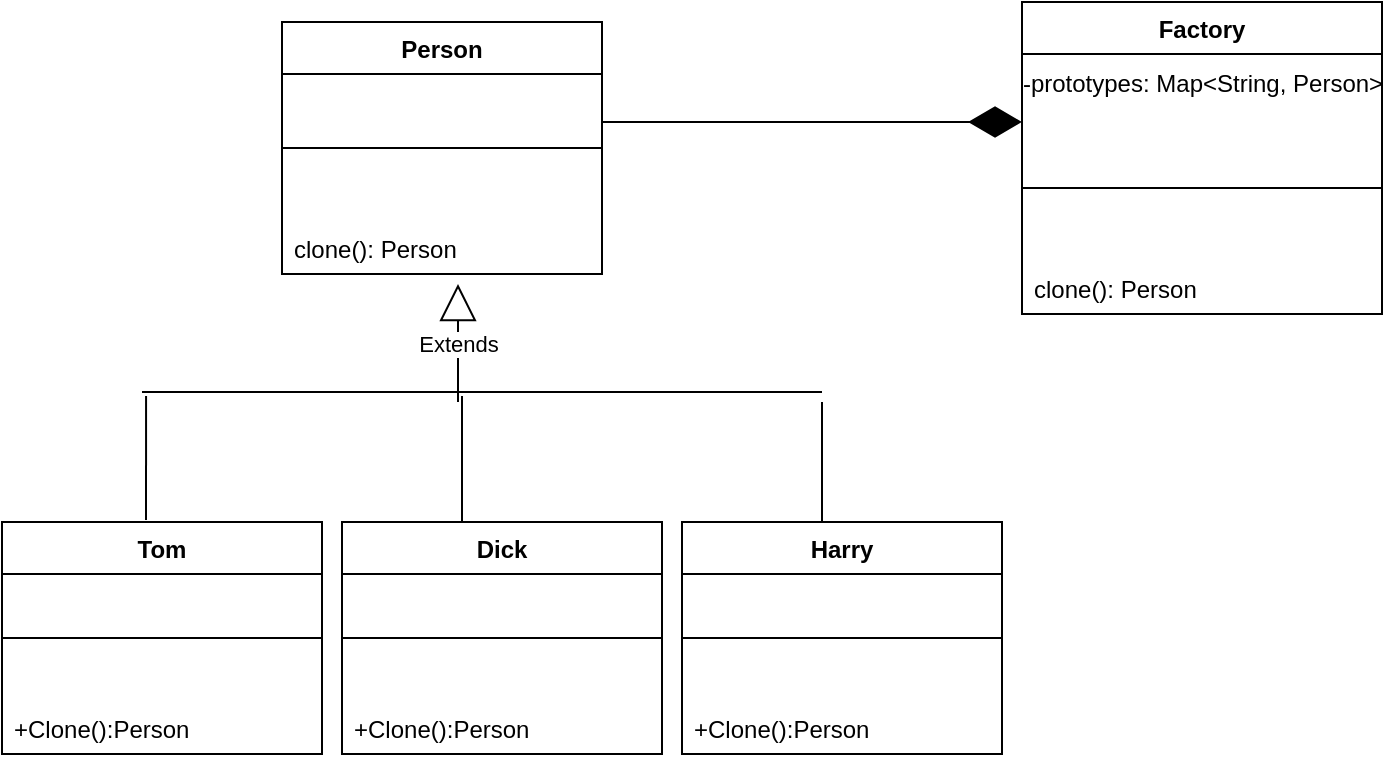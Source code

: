 <mxfile version="26.1.3">
  <diagram name="Página-1" id="sBUXVZyzEPE1HrLfA7ka">
    <mxGraphModel dx="1707" dy="500" grid="1" gridSize="10" guides="1" tooltips="1" connect="1" arrows="1" fold="1" page="1" pageScale="1" pageWidth="827" pageHeight="1169" math="0" shadow="0">
      <root>
        <mxCell id="0" />
        <mxCell id="1" parent="0" />
        <mxCell id="yekVJp_Jw-dM0RH70xi5-1" value="Person" style="swimlane;fontStyle=1;align=center;verticalAlign=top;childLayout=stackLayout;horizontal=1;startSize=26;horizontalStack=0;resizeParent=1;resizeParentMax=0;resizeLast=0;collapsible=1;marginBottom=0;whiteSpace=wrap;html=1;" vertex="1" parent="1">
          <mxGeometry x="120" y="50" width="160" height="126" as="geometry" />
        </mxCell>
        <mxCell id="yekVJp_Jw-dM0RH70xi5-3" value="" style="line;strokeWidth=1;fillColor=none;align=left;verticalAlign=middle;spacingTop=-1;spacingLeft=3;spacingRight=3;rotatable=0;labelPosition=right;points=[];portConstraint=eastwest;strokeColor=inherit;" vertex="1" parent="yekVJp_Jw-dM0RH70xi5-1">
          <mxGeometry y="26" width="160" height="74" as="geometry" />
        </mxCell>
        <mxCell id="yekVJp_Jw-dM0RH70xi5-4" value="clone(): Person" style="text;strokeColor=none;fillColor=none;align=left;verticalAlign=top;spacingLeft=4;spacingRight=4;overflow=hidden;rotatable=0;points=[[0,0.5],[1,0.5]];portConstraint=eastwest;whiteSpace=wrap;html=1;" vertex="1" parent="yekVJp_Jw-dM0RH70xi5-1">
          <mxGeometry y="100" width="160" height="26" as="geometry" />
        </mxCell>
        <mxCell id="yekVJp_Jw-dM0RH70xi5-5" value="Extends" style="endArrow=block;endSize=16;endFill=0;html=1;rounded=0;entryX=0.55;entryY=1.192;entryDx=0;entryDy=0;entryPerimeter=0;" edge="1" parent="1" target="yekVJp_Jw-dM0RH70xi5-4">
          <mxGeometry width="160" relative="1" as="geometry">
            <mxPoint x="208" y="240" as="sourcePoint" />
            <mxPoint x="260" y="220" as="targetPoint" />
          </mxGeometry>
        </mxCell>
        <mxCell id="yekVJp_Jw-dM0RH70xi5-8" value="" style="line;strokeWidth=1;rotatable=0;dashed=0;labelPosition=right;align=left;verticalAlign=middle;spacingTop=0;spacingLeft=6;points=[];portConstraint=eastwest;" vertex="1" parent="1">
          <mxGeometry x="50" y="230" width="340" height="10" as="geometry" />
        </mxCell>
        <mxCell id="yekVJp_Jw-dM0RH70xi5-9" value="Tom" style="swimlane;fontStyle=1;align=center;verticalAlign=top;childLayout=stackLayout;horizontal=1;startSize=26;horizontalStack=0;resizeParent=1;resizeParentMax=0;resizeLast=0;collapsible=1;marginBottom=0;whiteSpace=wrap;html=1;" vertex="1" parent="1">
          <mxGeometry x="-20" y="300" width="160" height="116" as="geometry" />
        </mxCell>
        <mxCell id="yekVJp_Jw-dM0RH70xi5-11" value="" style="line;strokeWidth=1;fillColor=none;align=left;verticalAlign=middle;spacingTop=-1;spacingLeft=3;spacingRight=3;rotatable=0;labelPosition=right;points=[];portConstraint=eastwest;strokeColor=inherit;" vertex="1" parent="yekVJp_Jw-dM0RH70xi5-9">
          <mxGeometry y="26" width="160" height="64" as="geometry" />
        </mxCell>
        <mxCell id="yekVJp_Jw-dM0RH70xi5-12" value="+Clone():Person" style="text;strokeColor=none;fillColor=none;align=left;verticalAlign=top;spacingLeft=4;spacingRight=4;overflow=hidden;rotatable=0;points=[[0,0.5],[1,0.5]];portConstraint=eastwest;whiteSpace=wrap;html=1;" vertex="1" parent="yekVJp_Jw-dM0RH70xi5-9">
          <mxGeometry y="90" width="160" height="26" as="geometry" />
        </mxCell>
        <mxCell id="yekVJp_Jw-dM0RH70xi5-13" value="Dick" style="swimlane;fontStyle=1;align=center;verticalAlign=top;childLayout=stackLayout;horizontal=1;startSize=26;horizontalStack=0;resizeParent=1;resizeParentMax=0;resizeLast=0;collapsible=1;marginBottom=0;whiteSpace=wrap;html=1;" vertex="1" parent="1">
          <mxGeometry x="150" y="300" width="160" height="116" as="geometry" />
        </mxCell>
        <mxCell id="yekVJp_Jw-dM0RH70xi5-15" value="" style="line;strokeWidth=1;fillColor=none;align=left;verticalAlign=middle;spacingTop=-1;spacingLeft=3;spacingRight=3;rotatable=0;labelPosition=right;points=[];portConstraint=eastwest;strokeColor=inherit;" vertex="1" parent="yekVJp_Jw-dM0RH70xi5-13">
          <mxGeometry y="26" width="160" height="64" as="geometry" />
        </mxCell>
        <mxCell id="yekVJp_Jw-dM0RH70xi5-16" value="+Clone():Person" style="text;strokeColor=none;fillColor=none;align=left;verticalAlign=top;spacingLeft=4;spacingRight=4;overflow=hidden;rotatable=0;points=[[0,0.5],[1,0.5]];portConstraint=eastwest;whiteSpace=wrap;html=1;" vertex="1" parent="yekVJp_Jw-dM0RH70xi5-13">
          <mxGeometry y="90" width="160" height="26" as="geometry" />
        </mxCell>
        <mxCell id="yekVJp_Jw-dM0RH70xi5-17" value="Harry" style="swimlane;fontStyle=1;align=center;verticalAlign=top;childLayout=stackLayout;horizontal=1;startSize=26;horizontalStack=0;resizeParent=1;resizeParentMax=0;resizeLast=0;collapsible=1;marginBottom=0;whiteSpace=wrap;html=1;" vertex="1" parent="1">
          <mxGeometry x="320" y="300" width="160" height="116" as="geometry" />
        </mxCell>
        <mxCell id="yekVJp_Jw-dM0RH70xi5-19" value="" style="line;strokeWidth=1;fillColor=none;align=left;verticalAlign=middle;spacingTop=-1;spacingLeft=3;spacingRight=3;rotatable=0;labelPosition=right;points=[];portConstraint=eastwest;strokeColor=inherit;" vertex="1" parent="yekVJp_Jw-dM0RH70xi5-17">
          <mxGeometry y="26" width="160" height="64" as="geometry" />
        </mxCell>
        <mxCell id="yekVJp_Jw-dM0RH70xi5-20" value="+Clone():Person" style="text;strokeColor=none;fillColor=none;align=left;verticalAlign=top;spacingLeft=4;spacingRight=4;overflow=hidden;rotatable=0;points=[[0,0.5],[1,0.5]];portConstraint=eastwest;whiteSpace=wrap;html=1;" vertex="1" parent="yekVJp_Jw-dM0RH70xi5-17">
          <mxGeometry y="90" width="160" height="26" as="geometry" />
        </mxCell>
        <mxCell id="yekVJp_Jw-dM0RH70xi5-21" value="Factory" style="swimlane;fontStyle=1;align=center;verticalAlign=top;childLayout=stackLayout;horizontal=1;startSize=26;horizontalStack=0;resizeParent=1;resizeParentMax=0;resizeLast=0;collapsible=1;marginBottom=0;whiteSpace=wrap;html=1;" vertex="1" parent="1">
          <mxGeometry x="490" y="40" width="180" height="156" as="geometry" />
        </mxCell>
        <mxCell id="yekVJp_Jw-dM0RH70xi5-24" value="-prototypes: Map&amp;lt;String, Person&amp;gt;" style="text;html=1;align=center;verticalAlign=middle;resizable=0;points=[];autosize=1;strokeColor=none;fillColor=none;" vertex="1" parent="yekVJp_Jw-dM0RH70xi5-21">
          <mxGeometry y="26" width="180" height="30" as="geometry" />
        </mxCell>
        <mxCell id="yekVJp_Jw-dM0RH70xi5-22" value="" style="line;strokeWidth=1;fillColor=none;align=left;verticalAlign=middle;spacingTop=-1;spacingLeft=3;spacingRight=3;rotatable=0;labelPosition=right;points=[];portConstraint=eastwest;strokeColor=inherit;" vertex="1" parent="yekVJp_Jw-dM0RH70xi5-21">
          <mxGeometry y="56" width="180" height="74" as="geometry" />
        </mxCell>
        <mxCell id="yekVJp_Jw-dM0RH70xi5-23" value="clone(): Person" style="text;strokeColor=none;fillColor=none;align=left;verticalAlign=top;spacingLeft=4;spacingRight=4;overflow=hidden;rotatable=0;points=[[0,0.5],[1,0.5]];portConstraint=eastwest;whiteSpace=wrap;html=1;" vertex="1" parent="yekVJp_Jw-dM0RH70xi5-21">
          <mxGeometry y="130" width="180" height="26" as="geometry" />
        </mxCell>
        <mxCell id="yekVJp_Jw-dM0RH70xi5-25" value="" style="endArrow=none;html=1;rounded=0;entryX=0.006;entryY=0.7;entryDx=0;entryDy=0;entryPerimeter=0;" edge="1" parent="1" target="yekVJp_Jw-dM0RH70xi5-8">
          <mxGeometry width="50" height="50" relative="1" as="geometry">
            <mxPoint x="52" y="299" as="sourcePoint" />
            <mxPoint x="440" y="240" as="targetPoint" />
          </mxGeometry>
        </mxCell>
        <mxCell id="yekVJp_Jw-dM0RH70xi5-26" value="" style="endArrow=none;html=1;rounded=0;" edge="1" parent="1">
          <mxGeometry width="50" height="50" relative="1" as="geometry">
            <mxPoint x="390" y="300" as="sourcePoint" />
            <mxPoint x="390" y="240" as="targetPoint" />
          </mxGeometry>
        </mxCell>
        <mxCell id="yekVJp_Jw-dM0RH70xi5-27" value="" style="endArrow=none;html=1;rounded=0;entryX=0.006;entryY=0.7;entryDx=0;entryDy=0;entryPerimeter=0;" edge="1" parent="1">
          <mxGeometry width="50" height="50" relative="1" as="geometry">
            <mxPoint x="210" y="300" as="sourcePoint" />
            <mxPoint x="210" y="237" as="targetPoint" />
          </mxGeometry>
        </mxCell>
        <mxCell id="yekVJp_Jw-dM0RH70xi5-28" value="" style="endArrow=diamondThin;endFill=1;endSize=24;html=1;rounded=0;" edge="1" parent="1">
          <mxGeometry width="160" relative="1" as="geometry">
            <mxPoint x="280" y="100" as="sourcePoint" />
            <mxPoint x="490" y="100" as="targetPoint" />
          </mxGeometry>
        </mxCell>
      </root>
    </mxGraphModel>
  </diagram>
</mxfile>
